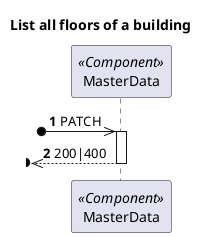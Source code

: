 @startuml
'https://plantuml.com/sequence-diagram

autonumber

skinparam packageStyle rect

title List all floors of a building

participant "MasterData" as MD <<Component>>

?o->> MD : PATCH

activate MD
?o<<-- MD : 200|400
deactivate MD
@enduml

